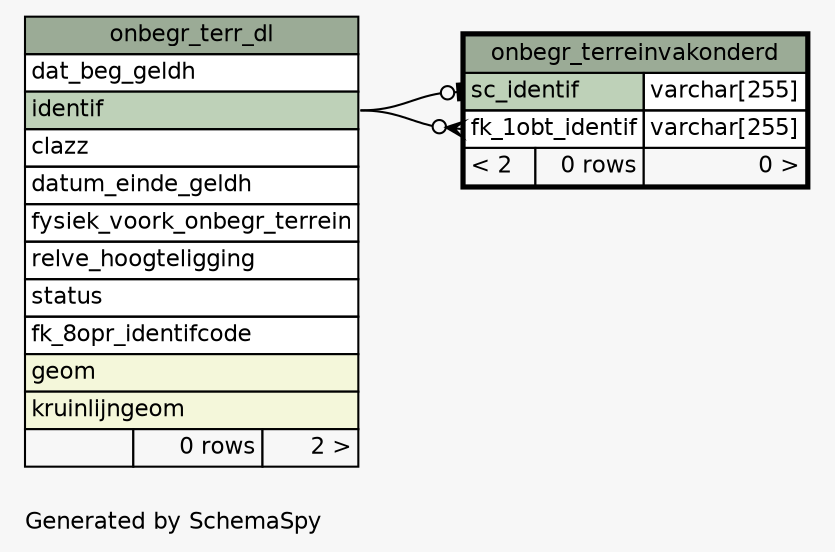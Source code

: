 // dot 2.40.1 on Linux 4.18.0-11-generic
// SchemaSpy rev Unknown
digraph "oneDegreeRelationshipsDiagram" {
  graph [
    rankdir="RL"
    bgcolor="#f7f7f7"
    label="\nGenerated by SchemaSpy"
    labeljust="l"
    nodesep="0.18"
    ranksep="0.46"
    fontname="Helvetica"
    fontsize="11"
  ];
  node [
    fontname="Helvetica"
    fontsize="11"
    shape="plaintext"
  ];
  edge [
    arrowsize="0.8"
  ];
  "onbegr_terreinvakonderd":"fk_1obt_identif":w -> "onbegr_terr_dl":"identif":e [arrowhead=none dir=back arrowtail=crowodot];
  "onbegr_terreinvakonderd":"sc_identif":w -> "onbegr_terr_dl":"identif":e [arrowhead=none dir=back arrowtail=teeodot];
  "onbegr_terr_dl" [
    label=<
    <TABLE BORDER="0" CELLBORDER="1" CELLSPACING="0" BGCOLOR="#ffffff">
      <TR><TD COLSPAN="3" BGCOLOR="#9bab96" ALIGN="CENTER">onbegr_terr_dl</TD></TR>
      <TR><TD PORT="dat_beg_geldh" COLSPAN="3" ALIGN="LEFT">dat_beg_geldh</TD></TR>
      <TR><TD PORT="identif" COLSPAN="3" BGCOLOR="#bed1b8" ALIGN="LEFT">identif</TD></TR>
      <TR><TD PORT="clazz" COLSPAN="3" ALIGN="LEFT">clazz</TD></TR>
      <TR><TD PORT="datum_einde_geldh" COLSPAN="3" ALIGN="LEFT">datum_einde_geldh</TD></TR>
      <TR><TD PORT="fysiek_voork_onbegr_terrein" COLSPAN="3" ALIGN="LEFT">fysiek_voork_onbegr_terrein</TD></TR>
      <TR><TD PORT="relve_hoogteligging" COLSPAN="3" ALIGN="LEFT">relve_hoogteligging</TD></TR>
      <TR><TD PORT="status" COLSPAN="3" ALIGN="LEFT">status</TD></TR>
      <TR><TD PORT="fk_8opr_identifcode" COLSPAN="3" ALIGN="LEFT">fk_8opr_identifcode</TD></TR>
      <TR><TD PORT="geom" COLSPAN="3" BGCOLOR="#f4f7da" ALIGN="LEFT">geom</TD></TR>
      <TR><TD PORT="kruinlijngeom" COLSPAN="3" BGCOLOR="#f4f7da" ALIGN="LEFT">kruinlijngeom</TD></TR>
      <TR><TD ALIGN="LEFT" BGCOLOR="#f7f7f7">  </TD><TD ALIGN="RIGHT" BGCOLOR="#f7f7f7">0 rows</TD><TD ALIGN="RIGHT" BGCOLOR="#f7f7f7">2 &gt;</TD></TR>
    </TABLE>>
    URL="onbegr_terr_dl.html"
    tooltip="onbegr_terr_dl"
  ];
  "onbegr_terreinvakonderd" [
    label=<
    <TABLE BORDER="2" CELLBORDER="1" CELLSPACING="0" BGCOLOR="#ffffff">
      <TR><TD COLSPAN="3" BGCOLOR="#9bab96" ALIGN="CENTER">onbegr_terreinvakonderd</TD></TR>
      <TR><TD PORT="sc_identif" COLSPAN="2" BGCOLOR="#bed1b8" ALIGN="LEFT">sc_identif</TD><TD PORT="sc_identif.type" ALIGN="LEFT">varchar[255]</TD></TR>
      <TR><TD PORT="fk_1obt_identif" COLSPAN="2" ALIGN="LEFT">fk_1obt_identif</TD><TD PORT="fk_1obt_identif.type" ALIGN="LEFT">varchar[255]</TD></TR>
      <TR><TD ALIGN="LEFT" BGCOLOR="#f7f7f7">&lt; 2</TD><TD ALIGN="RIGHT" BGCOLOR="#f7f7f7">0 rows</TD><TD ALIGN="RIGHT" BGCOLOR="#f7f7f7">0 &gt;</TD></TR>
    </TABLE>>
    URL="onbegr_terreinvakonderd.html"
    tooltip="onbegr_terreinvakonderd"
  ];
}
